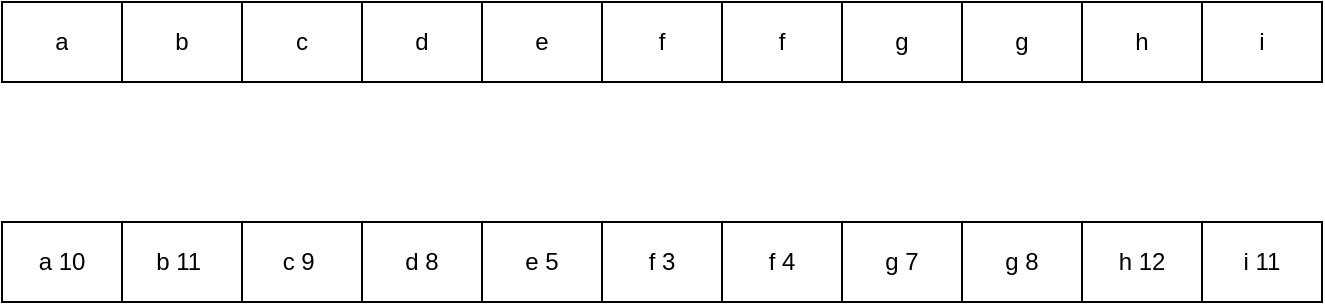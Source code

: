 <mxfile version="14.5.6" type="github">
  <diagram id="IF9NxtJMAHbxQqZ7-Hld" name="Page-1">
    <mxGraphModel dx="946" dy="536" grid="1" gridSize="10" guides="1" tooltips="1" connect="1" arrows="1" fold="1" page="1" pageScale="1" pageWidth="827" pageHeight="1169" math="0" shadow="0">
      <root>
        <mxCell id="0" />
        <mxCell id="1" parent="0" />
        <mxCell id="wGv9wGTK3sPFm_DvQHJG-1" value="" style="shape=table;html=1;whiteSpace=wrap;startSize=0;container=1;collapsible=0;childLayout=tableLayout;" vertex="1" parent="1">
          <mxGeometry x="90" y="150" width="660" height="40" as="geometry" />
        </mxCell>
        <mxCell id="wGv9wGTK3sPFm_DvQHJG-2" value="" style="shape=partialRectangle;html=1;whiteSpace=wrap;collapsible=0;dropTarget=0;pointerEvents=0;fillColor=none;top=0;left=0;bottom=0;right=0;points=[[0,0.5],[1,0.5]];portConstraint=eastwest;" vertex="1" parent="wGv9wGTK3sPFm_DvQHJG-1">
          <mxGeometry width="660" height="40" as="geometry" />
        </mxCell>
        <mxCell id="wGv9wGTK3sPFm_DvQHJG-3" value="a" style="shape=partialRectangle;html=1;whiteSpace=wrap;connectable=0;fillColor=none;top=0;left=0;bottom=0;right=0;overflow=hidden;" vertex="1" parent="wGv9wGTK3sPFm_DvQHJG-2">
          <mxGeometry width="60" height="40" as="geometry" />
        </mxCell>
        <mxCell id="wGv9wGTK3sPFm_DvQHJG-4" value="b" style="shape=partialRectangle;html=1;whiteSpace=wrap;connectable=0;fillColor=none;top=0;left=0;bottom=0;right=0;overflow=hidden;" vertex="1" parent="wGv9wGTK3sPFm_DvQHJG-2">
          <mxGeometry x="60" width="60" height="40" as="geometry" />
        </mxCell>
        <mxCell id="wGv9wGTK3sPFm_DvQHJG-5" value="c" style="shape=partialRectangle;html=1;whiteSpace=wrap;connectable=0;fillColor=none;top=0;left=0;bottom=0;right=0;overflow=hidden;" vertex="1" parent="wGv9wGTK3sPFm_DvQHJG-2">
          <mxGeometry x="120" width="60" height="40" as="geometry" />
        </mxCell>
        <mxCell id="wGv9wGTK3sPFm_DvQHJG-14" value="d" style="shape=partialRectangle;html=1;whiteSpace=wrap;connectable=0;fillColor=none;top=0;left=0;bottom=0;right=0;overflow=hidden;" vertex="1" parent="wGv9wGTK3sPFm_DvQHJG-2">
          <mxGeometry x="180" width="60" height="40" as="geometry" />
        </mxCell>
        <mxCell id="wGv9wGTK3sPFm_DvQHJG-17" value="e" style="shape=partialRectangle;html=1;whiteSpace=wrap;connectable=0;fillColor=none;top=0;left=0;bottom=0;right=0;overflow=hidden;" vertex="1" parent="wGv9wGTK3sPFm_DvQHJG-2">
          <mxGeometry x="240" width="60" height="40" as="geometry" />
        </mxCell>
        <mxCell id="wGv9wGTK3sPFm_DvQHJG-20" value="f" style="shape=partialRectangle;html=1;whiteSpace=wrap;connectable=0;fillColor=none;top=0;left=0;bottom=0;right=0;overflow=hidden;" vertex="1" parent="wGv9wGTK3sPFm_DvQHJG-2">
          <mxGeometry x="300" width="60" height="40" as="geometry" />
        </mxCell>
        <mxCell id="wGv9wGTK3sPFm_DvQHJG-23" value="f" style="shape=partialRectangle;html=1;whiteSpace=wrap;connectable=0;fillColor=none;top=0;left=0;bottom=0;right=0;overflow=hidden;" vertex="1" parent="wGv9wGTK3sPFm_DvQHJG-2">
          <mxGeometry x="360" width="60" height="40" as="geometry" />
        </mxCell>
        <mxCell id="wGv9wGTK3sPFm_DvQHJG-26" value="g" style="shape=partialRectangle;html=1;whiteSpace=wrap;connectable=0;fillColor=none;top=0;left=0;bottom=0;right=0;overflow=hidden;" vertex="1" parent="wGv9wGTK3sPFm_DvQHJG-2">
          <mxGeometry x="420" width="60" height="40" as="geometry" />
        </mxCell>
        <mxCell id="wGv9wGTK3sPFm_DvQHJG-29" value="g" style="shape=partialRectangle;html=1;whiteSpace=wrap;connectable=0;fillColor=none;top=0;left=0;bottom=0;right=0;overflow=hidden;" vertex="1" parent="wGv9wGTK3sPFm_DvQHJG-2">
          <mxGeometry x="480" width="60" height="40" as="geometry" />
        </mxCell>
        <mxCell id="wGv9wGTK3sPFm_DvQHJG-32" value="h" style="shape=partialRectangle;html=1;whiteSpace=wrap;connectable=0;fillColor=none;top=0;left=0;bottom=0;right=0;overflow=hidden;" vertex="1" parent="wGv9wGTK3sPFm_DvQHJG-2">
          <mxGeometry x="540" width="60" height="40" as="geometry" />
        </mxCell>
        <mxCell id="wGv9wGTK3sPFm_DvQHJG-38" value="i" style="shape=partialRectangle;html=1;whiteSpace=wrap;connectable=0;fillColor=none;top=0;left=0;bottom=0;right=0;overflow=hidden;" vertex="1" parent="wGv9wGTK3sPFm_DvQHJG-2">
          <mxGeometry x="600" width="60" height="40" as="geometry" />
        </mxCell>
        <mxCell id="wGv9wGTK3sPFm_DvQHJG-41" value="" style="shape=table;html=1;whiteSpace=wrap;startSize=0;container=1;collapsible=0;childLayout=tableLayout;" vertex="1" parent="1">
          <mxGeometry x="90" y="260" width="660" height="40" as="geometry" />
        </mxCell>
        <mxCell id="wGv9wGTK3sPFm_DvQHJG-42" value="" style="shape=partialRectangle;html=1;whiteSpace=wrap;collapsible=0;dropTarget=0;pointerEvents=0;fillColor=none;top=0;left=0;bottom=0;right=0;points=[[0,0.5],[1,0.5]];portConstraint=eastwest;" vertex="1" parent="wGv9wGTK3sPFm_DvQHJG-41">
          <mxGeometry width="660" height="40" as="geometry" />
        </mxCell>
        <mxCell id="wGv9wGTK3sPFm_DvQHJG-43" value="a 10" style="shape=partialRectangle;html=1;whiteSpace=wrap;connectable=0;fillColor=none;top=0;left=0;bottom=0;right=0;overflow=hidden;" vertex="1" parent="wGv9wGTK3sPFm_DvQHJG-42">
          <mxGeometry width="60" height="40" as="geometry" />
        </mxCell>
        <mxCell id="wGv9wGTK3sPFm_DvQHJG-44" value="b 11&amp;nbsp;" style="shape=partialRectangle;html=1;whiteSpace=wrap;connectable=0;fillColor=none;top=0;left=0;bottom=0;right=0;overflow=hidden;" vertex="1" parent="wGv9wGTK3sPFm_DvQHJG-42">
          <mxGeometry x="60" width="60" height="40" as="geometry" />
        </mxCell>
        <mxCell id="wGv9wGTK3sPFm_DvQHJG-45" value="c 9&amp;nbsp;" style="shape=partialRectangle;html=1;whiteSpace=wrap;connectable=0;fillColor=none;top=0;left=0;bottom=0;right=0;overflow=hidden;" vertex="1" parent="wGv9wGTK3sPFm_DvQHJG-42">
          <mxGeometry x="120" width="60" height="40" as="geometry" />
        </mxCell>
        <mxCell id="wGv9wGTK3sPFm_DvQHJG-46" value="d 8" style="shape=partialRectangle;html=1;whiteSpace=wrap;connectable=0;fillColor=none;top=0;left=0;bottom=0;right=0;overflow=hidden;" vertex="1" parent="wGv9wGTK3sPFm_DvQHJG-42">
          <mxGeometry x="180" width="60" height="40" as="geometry" />
        </mxCell>
        <mxCell id="wGv9wGTK3sPFm_DvQHJG-47" value="e 5" style="shape=partialRectangle;html=1;whiteSpace=wrap;connectable=0;fillColor=none;top=0;left=0;bottom=0;right=0;overflow=hidden;" vertex="1" parent="wGv9wGTK3sPFm_DvQHJG-42">
          <mxGeometry x="240" width="60" height="40" as="geometry" />
        </mxCell>
        <mxCell id="wGv9wGTK3sPFm_DvQHJG-48" value="f 3" style="shape=partialRectangle;html=1;whiteSpace=wrap;connectable=0;fillColor=none;top=0;left=0;bottom=0;right=0;overflow=hidden;" vertex="1" parent="wGv9wGTK3sPFm_DvQHJG-42">
          <mxGeometry x="300" width="60" height="40" as="geometry" />
        </mxCell>
        <mxCell id="wGv9wGTK3sPFm_DvQHJG-49" value="f 4" style="shape=partialRectangle;html=1;whiteSpace=wrap;connectable=0;fillColor=none;top=0;left=0;bottom=0;right=0;overflow=hidden;" vertex="1" parent="wGv9wGTK3sPFm_DvQHJG-42">
          <mxGeometry x="360" width="60" height="40" as="geometry" />
        </mxCell>
        <mxCell id="wGv9wGTK3sPFm_DvQHJG-50" value="g 7" style="shape=partialRectangle;html=1;whiteSpace=wrap;connectable=0;fillColor=none;top=0;left=0;bottom=0;right=0;overflow=hidden;" vertex="1" parent="wGv9wGTK3sPFm_DvQHJG-42">
          <mxGeometry x="420" width="60" height="40" as="geometry" />
        </mxCell>
        <mxCell id="wGv9wGTK3sPFm_DvQHJG-51" value="g 8" style="shape=partialRectangle;html=1;whiteSpace=wrap;connectable=0;fillColor=none;top=0;left=0;bottom=0;right=0;overflow=hidden;" vertex="1" parent="wGv9wGTK3sPFm_DvQHJG-42">
          <mxGeometry x="480" width="60" height="40" as="geometry" />
        </mxCell>
        <mxCell id="wGv9wGTK3sPFm_DvQHJG-52" value="h 12" style="shape=partialRectangle;html=1;whiteSpace=wrap;connectable=0;fillColor=none;top=0;left=0;bottom=0;right=0;overflow=hidden;" vertex="1" parent="wGv9wGTK3sPFm_DvQHJG-42">
          <mxGeometry x="540" width="60" height="40" as="geometry" />
        </mxCell>
        <mxCell id="wGv9wGTK3sPFm_DvQHJG-53" value="i 11" style="shape=partialRectangle;html=1;whiteSpace=wrap;connectable=0;fillColor=none;top=0;left=0;bottom=0;right=0;overflow=hidden;" vertex="1" parent="wGv9wGTK3sPFm_DvQHJG-42">
          <mxGeometry x="600" width="60" height="40" as="geometry" />
        </mxCell>
      </root>
    </mxGraphModel>
  </diagram>
</mxfile>
